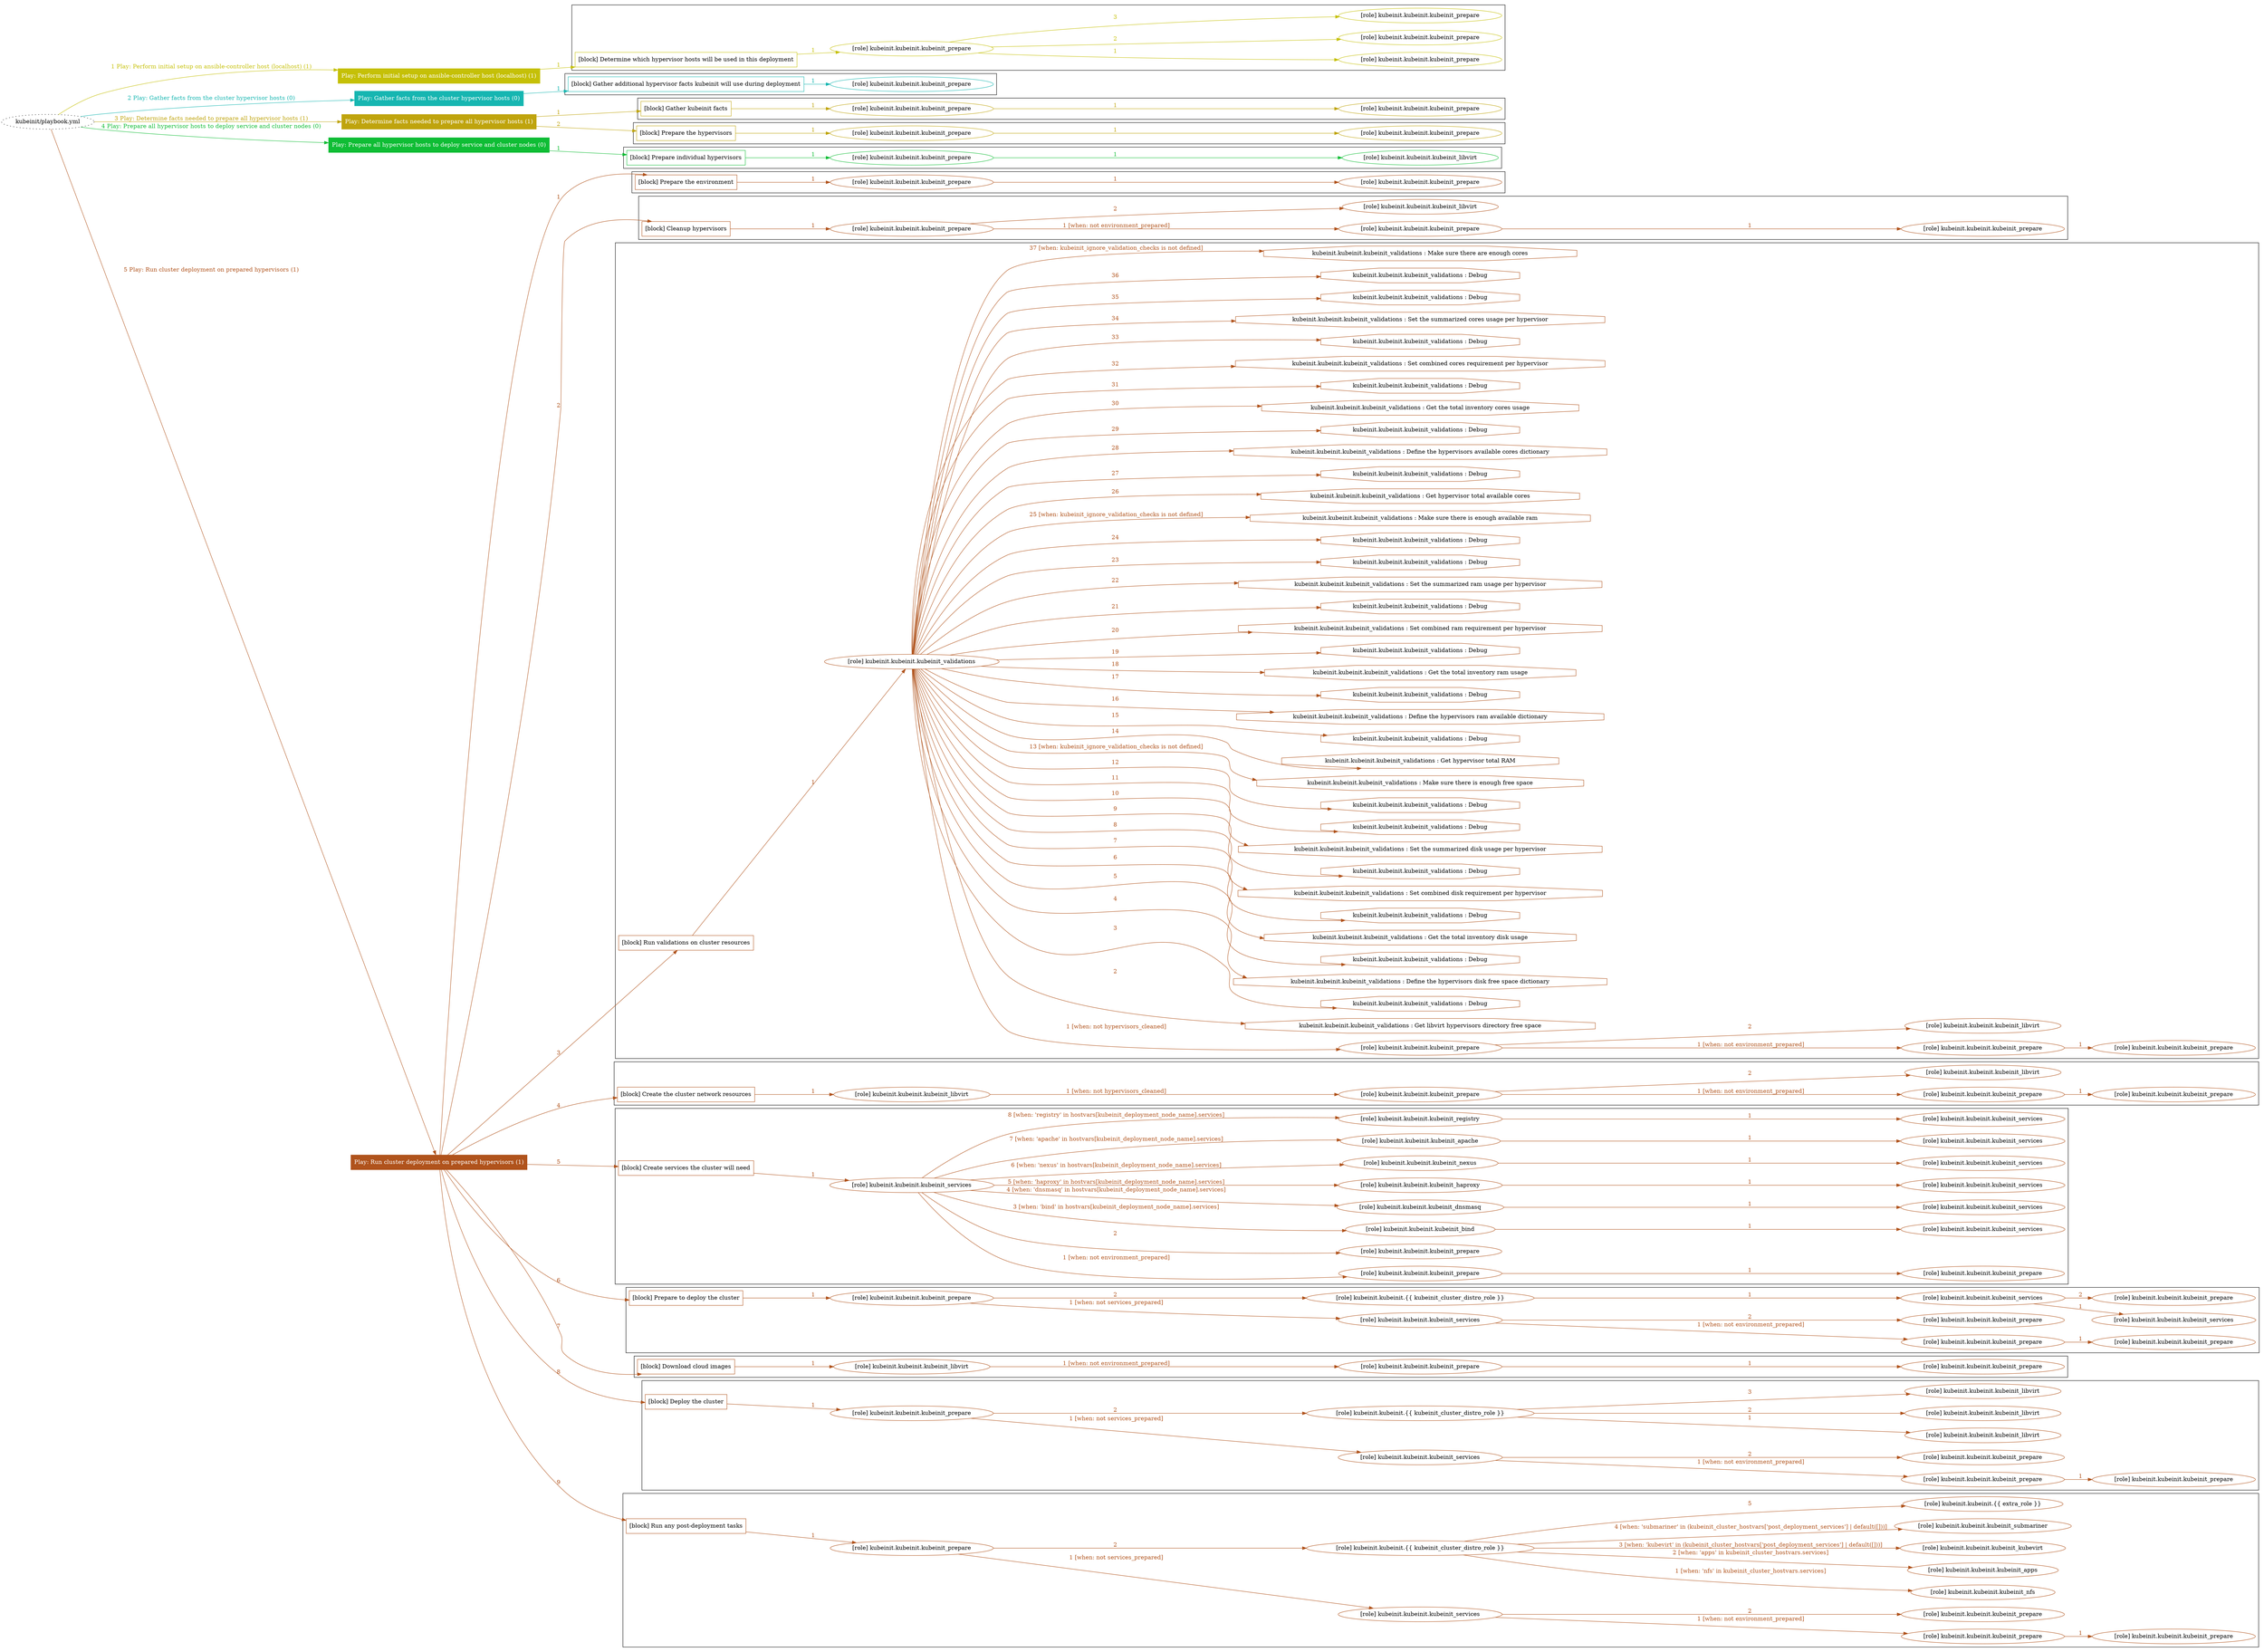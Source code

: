 digraph {
	graph [concentrate=true ordering=in rankdir=LR ratio=fill]
	edge [esep=5 sep=10]
	"kubeinit/playbook.yml" [URL="/home/runner/work/kubeinit/kubeinit/kubeinit/playbook.yml" id=playbook_4edc890c style=dotted]
	"kubeinit/playbook.yml" -> play_e9c40b23 [label="1 Play: Perform initial setup on ansible-controller host (localhost) (1)" color="#c5c007" fontcolor="#c5c007" id=edge_playbook_4edc890c_play_e9c40b23 labeltooltip="1 Play: Perform initial setup on ansible-controller host (localhost) (1)" tooltip="1 Play: Perform initial setup on ansible-controller host (localhost) (1)"]
	subgraph "Play: Perform initial setup on ansible-controller host (localhost) (1)" {
		play_e9c40b23 [label="Play: Perform initial setup on ansible-controller host (localhost) (1)" URL="/home/runner/work/kubeinit/kubeinit/kubeinit/playbook.yml" color="#c5c007" fontcolor="#ffffff" id=play_e9c40b23 shape=box style=filled tooltip=localhost]
		play_e9c40b23 -> block_2a9000e4 [label=1 color="#c5c007" fontcolor="#c5c007" id=edge_1_play_e9c40b23_block_2a9000e4 labeltooltip=1 tooltip=1]
		subgraph cluster_block_2a9000e4 {
			block_2a9000e4 [label="[block] Determine which hypervisor hosts will be used in this deployment" URL="/home/runner/work/kubeinit/kubeinit/kubeinit/playbook.yml" color="#c5c007" id=block_2a9000e4 labeltooltip="Determine which hypervisor hosts will be used in this deployment" shape=box tooltip="Determine which hypervisor hosts will be used in this deployment"]
			block_2a9000e4 -> role_25c2fd50 [label="1 " color="#c5c007" fontcolor="#c5c007" id=edge_1_block_2a9000e4_role_25c2fd50 labeltooltip="1 " tooltip="1 "]
			subgraph "kubeinit.kubeinit.kubeinit_prepare" {
				role_25c2fd50 [label="[role] kubeinit.kubeinit.kubeinit_prepare" URL="/home/runner/work/kubeinit/kubeinit/kubeinit/playbook.yml" color="#c5c007" id=role_25c2fd50 tooltip="kubeinit.kubeinit.kubeinit_prepare"]
				role_25c2fd50 -> role_8109ba90 [label="1 " color="#c5c007" fontcolor="#c5c007" id=edge_1_role_25c2fd50_role_8109ba90 labeltooltip="1 " tooltip="1 "]
				subgraph "kubeinit.kubeinit.kubeinit_prepare" {
					role_8109ba90 [label="[role] kubeinit.kubeinit.kubeinit_prepare" URL="/home/runner/.ansible/collections/ansible_collections/kubeinit/kubeinit/roles/kubeinit_prepare/tasks/build_hypervisors_group.yml" color="#c5c007" id=role_8109ba90 tooltip="kubeinit.kubeinit.kubeinit_prepare"]
				}
				role_25c2fd50 -> role_42f99800 [label="2 " color="#c5c007" fontcolor="#c5c007" id=edge_2_role_25c2fd50_role_42f99800 labeltooltip="2 " tooltip="2 "]
				subgraph "kubeinit.kubeinit.kubeinit_prepare" {
					role_42f99800 [label="[role] kubeinit.kubeinit.kubeinit_prepare" URL="/home/runner/.ansible/collections/ansible_collections/kubeinit/kubeinit/roles/kubeinit_prepare/tasks/build_hypervisors_group.yml" color="#c5c007" id=role_42f99800 tooltip="kubeinit.kubeinit.kubeinit_prepare"]
				}
				role_25c2fd50 -> role_ae5226dd [label="3 " color="#c5c007" fontcolor="#c5c007" id=edge_3_role_25c2fd50_role_ae5226dd labeltooltip="3 " tooltip="3 "]
				subgraph "kubeinit.kubeinit.kubeinit_prepare" {
					role_ae5226dd [label="[role] kubeinit.kubeinit.kubeinit_prepare" URL="/home/runner/.ansible/collections/ansible_collections/kubeinit/kubeinit/roles/kubeinit_prepare/tasks/build_hypervisors_group.yml" color="#c5c007" id=role_ae5226dd tooltip="kubeinit.kubeinit.kubeinit_prepare"]
				}
			}
		}
	}
	"kubeinit/playbook.yml" -> play_3e9db9ae [label="2 Play: Gather facts from the cluster hypervisor hosts (0)" color="#16b6b1" fontcolor="#16b6b1" id=edge_playbook_4edc890c_play_3e9db9ae labeltooltip="2 Play: Gather facts from the cluster hypervisor hosts (0)" tooltip="2 Play: Gather facts from the cluster hypervisor hosts (0)"]
	subgraph "Play: Gather facts from the cluster hypervisor hosts (0)" {
		play_3e9db9ae [label="Play: Gather facts from the cluster hypervisor hosts (0)" URL="/home/runner/work/kubeinit/kubeinit/kubeinit/playbook.yml" color="#16b6b1" fontcolor="#ffffff" id=play_3e9db9ae shape=box style=filled tooltip="Play: Gather facts from the cluster hypervisor hosts (0)"]
		play_3e9db9ae -> block_7ed7fb90 [label=1 color="#16b6b1" fontcolor="#16b6b1" id=edge_1_play_3e9db9ae_block_7ed7fb90 labeltooltip=1 tooltip=1]
		subgraph cluster_block_7ed7fb90 {
			block_7ed7fb90 [label="[block] Gather additional hypervisor facts kubeinit will use during deployment" URL="/home/runner/work/kubeinit/kubeinit/kubeinit/playbook.yml" color="#16b6b1" id=block_7ed7fb90 labeltooltip="Gather additional hypervisor facts kubeinit will use during deployment" shape=box tooltip="Gather additional hypervisor facts kubeinit will use during deployment"]
			block_7ed7fb90 -> role_8e808ac4 [label="1 " color="#16b6b1" fontcolor="#16b6b1" id=edge_1_block_7ed7fb90_role_8e808ac4 labeltooltip="1 " tooltip="1 "]
			subgraph "kubeinit.kubeinit.kubeinit_prepare" {
				role_8e808ac4 [label="[role] kubeinit.kubeinit.kubeinit_prepare" URL="/home/runner/work/kubeinit/kubeinit/kubeinit/playbook.yml" color="#16b6b1" id=role_8e808ac4 tooltip="kubeinit.kubeinit.kubeinit_prepare"]
			}
		}
	}
	"kubeinit/playbook.yml" -> play_2516ae73 [label="3 Play: Determine facts needed to prepare all hypervisor hosts (1)" color="#bfa40d" fontcolor="#bfa40d" id=edge_playbook_4edc890c_play_2516ae73 labeltooltip="3 Play: Determine facts needed to prepare all hypervisor hosts (1)" tooltip="3 Play: Determine facts needed to prepare all hypervisor hosts (1)"]
	subgraph "Play: Determine facts needed to prepare all hypervisor hosts (1)" {
		play_2516ae73 [label="Play: Determine facts needed to prepare all hypervisor hosts (1)" URL="/home/runner/work/kubeinit/kubeinit/kubeinit/playbook.yml" color="#bfa40d" fontcolor="#ffffff" id=play_2516ae73 shape=box style=filled tooltip=localhost]
		play_2516ae73 -> block_0a1657a2 [label=1 color="#bfa40d" fontcolor="#bfa40d" id=edge_1_play_2516ae73_block_0a1657a2 labeltooltip=1 tooltip=1]
		subgraph cluster_block_0a1657a2 {
			block_0a1657a2 [label="[block] Gather kubeinit facts" URL="/home/runner/work/kubeinit/kubeinit/kubeinit/playbook.yml" color="#bfa40d" id=block_0a1657a2 labeltooltip="Gather kubeinit facts" shape=box tooltip="Gather kubeinit facts"]
			block_0a1657a2 -> role_d8313096 [label="1 " color="#bfa40d" fontcolor="#bfa40d" id=edge_1_block_0a1657a2_role_d8313096 labeltooltip="1 " tooltip="1 "]
			subgraph "kubeinit.kubeinit.kubeinit_prepare" {
				role_d8313096 [label="[role] kubeinit.kubeinit.kubeinit_prepare" URL="/home/runner/work/kubeinit/kubeinit/kubeinit/playbook.yml" color="#bfa40d" id=role_d8313096 tooltip="kubeinit.kubeinit.kubeinit_prepare"]
				role_d8313096 -> role_ad3ae732 [label="1 " color="#bfa40d" fontcolor="#bfa40d" id=edge_1_role_d8313096_role_ad3ae732 labeltooltip="1 " tooltip="1 "]
				subgraph "kubeinit.kubeinit.kubeinit_prepare" {
					role_ad3ae732 [label="[role] kubeinit.kubeinit.kubeinit_prepare" URL="/home/runner/.ansible/collections/ansible_collections/kubeinit/kubeinit/roles/kubeinit_prepare/tasks/gather_kubeinit_facts.yml" color="#bfa40d" id=role_ad3ae732 tooltip="kubeinit.kubeinit.kubeinit_prepare"]
				}
			}
		}
		play_2516ae73 -> block_88d094c5 [label=2 color="#bfa40d" fontcolor="#bfa40d" id=edge_2_play_2516ae73_block_88d094c5 labeltooltip=2 tooltip=2]
		subgraph cluster_block_88d094c5 {
			block_88d094c5 [label="[block] Prepare the hypervisors" URL="/home/runner/work/kubeinit/kubeinit/kubeinit/playbook.yml" color="#bfa40d" id=block_88d094c5 labeltooltip="Prepare the hypervisors" shape=box tooltip="Prepare the hypervisors"]
			block_88d094c5 -> role_73b7205d [label="1 " color="#bfa40d" fontcolor="#bfa40d" id=edge_1_block_88d094c5_role_73b7205d labeltooltip="1 " tooltip="1 "]
			subgraph "kubeinit.kubeinit.kubeinit_prepare" {
				role_73b7205d [label="[role] kubeinit.kubeinit.kubeinit_prepare" URL="/home/runner/work/kubeinit/kubeinit/kubeinit/playbook.yml" color="#bfa40d" id=role_73b7205d tooltip="kubeinit.kubeinit.kubeinit_prepare"]
				role_73b7205d -> role_c14705e4 [label="1 " color="#bfa40d" fontcolor="#bfa40d" id=edge_1_role_73b7205d_role_c14705e4 labeltooltip="1 " tooltip="1 "]
				subgraph "kubeinit.kubeinit.kubeinit_prepare" {
					role_c14705e4 [label="[role] kubeinit.kubeinit.kubeinit_prepare" URL="/home/runner/.ansible/collections/ansible_collections/kubeinit/kubeinit/roles/kubeinit_prepare/tasks/gather_kubeinit_facts.yml" color="#bfa40d" id=role_c14705e4 tooltip="kubeinit.kubeinit.kubeinit_prepare"]
				}
			}
		}
	}
	"kubeinit/playbook.yml" -> play_f832f58a [label="4 Play: Prepare all hypervisor hosts to deploy service and cluster nodes (0)" color="#0fbd35" fontcolor="#0fbd35" id=edge_playbook_4edc890c_play_f832f58a labeltooltip="4 Play: Prepare all hypervisor hosts to deploy service and cluster nodes (0)" tooltip="4 Play: Prepare all hypervisor hosts to deploy service and cluster nodes (0)"]
	subgraph "Play: Prepare all hypervisor hosts to deploy service and cluster nodes (0)" {
		play_f832f58a [label="Play: Prepare all hypervisor hosts to deploy service and cluster nodes (0)" URL="/home/runner/work/kubeinit/kubeinit/kubeinit/playbook.yml" color="#0fbd35" fontcolor="#ffffff" id=play_f832f58a shape=box style=filled tooltip="Play: Prepare all hypervisor hosts to deploy service and cluster nodes (0)"]
		play_f832f58a -> block_d623beff [label=1 color="#0fbd35" fontcolor="#0fbd35" id=edge_1_play_f832f58a_block_d623beff labeltooltip=1 tooltip=1]
		subgraph cluster_block_d623beff {
			block_d623beff [label="[block] Prepare individual hypervisors" URL="/home/runner/work/kubeinit/kubeinit/kubeinit/playbook.yml" color="#0fbd35" id=block_d623beff labeltooltip="Prepare individual hypervisors" shape=box tooltip="Prepare individual hypervisors"]
			block_d623beff -> role_b33c48b3 [label="1 " color="#0fbd35" fontcolor="#0fbd35" id=edge_1_block_d623beff_role_b33c48b3 labeltooltip="1 " tooltip="1 "]
			subgraph "kubeinit.kubeinit.kubeinit_prepare" {
				role_b33c48b3 [label="[role] kubeinit.kubeinit.kubeinit_prepare" URL="/home/runner/work/kubeinit/kubeinit/kubeinit/playbook.yml" color="#0fbd35" id=role_b33c48b3 tooltip="kubeinit.kubeinit.kubeinit_prepare"]
				role_b33c48b3 -> role_58b23333 [label="1 " color="#0fbd35" fontcolor="#0fbd35" id=edge_1_role_b33c48b3_role_58b23333 labeltooltip="1 " tooltip="1 "]
				subgraph "kubeinit.kubeinit.kubeinit_libvirt" {
					role_58b23333 [label="[role] kubeinit.kubeinit.kubeinit_libvirt" URL="/home/runner/.ansible/collections/ansible_collections/kubeinit/kubeinit/roles/kubeinit_prepare/tasks/prepare_hypervisor.yml" color="#0fbd35" id=role_58b23333 tooltip="kubeinit.kubeinit.kubeinit_libvirt"]
				}
			}
		}
	}
	"kubeinit/playbook.yml" -> play_ed224c4f [label="5 Play: Run cluster deployment on prepared hypervisors (1)" color="#b0531c" fontcolor="#b0531c" id=edge_playbook_4edc890c_play_ed224c4f labeltooltip="5 Play: Run cluster deployment on prepared hypervisors (1)" tooltip="5 Play: Run cluster deployment on prepared hypervisors (1)"]
	subgraph "Play: Run cluster deployment on prepared hypervisors (1)" {
		play_ed224c4f [label="Play: Run cluster deployment on prepared hypervisors (1)" URL="/home/runner/work/kubeinit/kubeinit/kubeinit/playbook.yml" color="#b0531c" fontcolor="#ffffff" id=play_ed224c4f shape=box style=filled tooltip=localhost]
		play_ed224c4f -> block_9ca4036d [label=1 color="#b0531c" fontcolor="#b0531c" id=edge_1_play_ed224c4f_block_9ca4036d labeltooltip=1 tooltip=1]
		subgraph cluster_block_9ca4036d {
			block_9ca4036d [label="[block] Prepare the environment" URL="/home/runner/work/kubeinit/kubeinit/kubeinit/playbook.yml" color="#b0531c" id=block_9ca4036d labeltooltip="Prepare the environment" shape=box tooltip="Prepare the environment"]
			block_9ca4036d -> role_dfd33830 [label="1 " color="#b0531c" fontcolor="#b0531c" id=edge_1_block_9ca4036d_role_dfd33830 labeltooltip="1 " tooltip="1 "]
			subgraph "kubeinit.kubeinit.kubeinit_prepare" {
				role_dfd33830 [label="[role] kubeinit.kubeinit.kubeinit_prepare" URL="/home/runner/work/kubeinit/kubeinit/kubeinit/playbook.yml" color="#b0531c" id=role_dfd33830 tooltip="kubeinit.kubeinit.kubeinit_prepare"]
				role_dfd33830 -> role_b5887941 [label="1 " color="#b0531c" fontcolor="#b0531c" id=edge_1_role_dfd33830_role_b5887941 labeltooltip="1 " tooltip="1 "]
				subgraph "kubeinit.kubeinit.kubeinit_prepare" {
					role_b5887941 [label="[role] kubeinit.kubeinit.kubeinit_prepare" URL="/home/runner/.ansible/collections/ansible_collections/kubeinit/kubeinit/roles/kubeinit_prepare/tasks/gather_kubeinit_facts.yml" color="#b0531c" id=role_b5887941 tooltip="kubeinit.kubeinit.kubeinit_prepare"]
				}
			}
		}
		play_ed224c4f -> block_24ca4e37 [label=2 color="#b0531c" fontcolor="#b0531c" id=edge_2_play_ed224c4f_block_24ca4e37 labeltooltip=2 tooltip=2]
		subgraph cluster_block_24ca4e37 {
			block_24ca4e37 [label="[block] Cleanup hypervisors" URL="/home/runner/work/kubeinit/kubeinit/kubeinit/playbook.yml" color="#b0531c" id=block_24ca4e37 labeltooltip="Cleanup hypervisors" shape=box tooltip="Cleanup hypervisors"]
			block_24ca4e37 -> role_7d685e73 [label="1 " color="#b0531c" fontcolor="#b0531c" id=edge_1_block_24ca4e37_role_7d685e73 labeltooltip="1 " tooltip="1 "]
			subgraph "kubeinit.kubeinit.kubeinit_prepare" {
				role_7d685e73 [label="[role] kubeinit.kubeinit.kubeinit_prepare" URL="/home/runner/work/kubeinit/kubeinit/kubeinit/playbook.yml" color="#b0531c" id=role_7d685e73 tooltip="kubeinit.kubeinit.kubeinit_prepare"]
				role_7d685e73 -> role_d635dd64 [label="1 [when: not environment_prepared]" color="#b0531c" fontcolor="#b0531c" id=edge_1_role_7d685e73_role_d635dd64 labeltooltip="1 [when: not environment_prepared]" tooltip="1 [when: not environment_prepared]"]
				subgraph "kubeinit.kubeinit.kubeinit_prepare" {
					role_d635dd64 [label="[role] kubeinit.kubeinit.kubeinit_prepare" URL="/home/runner/.ansible/collections/ansible_collections/kubeinit/kubeinit/roles/kubeinit_prepare/tasks/cleanup_hypervisors.yml" color="#b0531c" id=role_d635dd64 tooltip="kubeinit.kubeinit.kubeinit_prepare"]
					role_d635dd64 -> role_1a8fb5c7 [label="1 " color="#b0531c" fontcolor="#b0531c" id=edge_1_role_d635dd64_role_1a8fb5c7 labeltooltip="1 " tooltip="1 "]
					subgraph "kubeinit.kubeinit.kubeinit_prepare" {
						role_1a8fb5c7 [label="[role] kubeinit.kubeinit.kubeinit_prepare" URL="/home/runner/.ansible/collections/ansible_collections/kubeinit/kubeinit/roles/kubeinit_prepare/tasks/gather_kubeinit_facts.yml" color="#b0531c" id=role_1a8fb5c7 tooltip="kubeinit.kubeinit.kubeinit_prepare"]
					}
				}
				role_7d685e73 -> role_57baa4cc [label="2 " color="#b0531c" fontcolor="#b0531c" id=edge_2_role_7d685e73_role_57baa4cc labeltooltip="2 " tooltip="2 "]
				subgraph "kubeinit.kubeinit.kubeinit_libvirt" {
					role_57baa4cc [label="[role] kubeinit.kubeinit.kubeinit_libvirt" URL="/home/runner/.ansible/collections/ansible_collections/kubeinit/kubeinit/roles/kubeinit_prepare/tasks/cleanup_hypervisors.yml" color="#b0531c" id=role_57baa4cc tooltip="kubeinit.kubeinit.kubeinit_libvirt"]
				}
			}
		}
		play_ed224c4f -> block_d6f1fdfa [label=3 color="#b0531c" fontcolor="#b0531c" id=edge_3_play_ed224c4f_block_d6f1fdfa labeltooltip=3 tooltip=3]
		subgraph cluster_block_d6f1fdfa {
			block_d6f1fdfa [label="[block] Run validations on cluster resources" URL="/home/runner/work/kubeinit/kubeinit/kubeinit/playbook.yml" color="#b0531c" id=block_d6f1fdfa labeltooltip="Run validations on cluster resources" shape=box tooltip="Run validations on cluster resources"]
			block_d6f1fdfa -> role_a120a439 [label="1 " color="#b0531c" fontcolor="#b0531c" id=edge_1_block_d6f1fdfa_role_a120a439 labeltooltip="1 " tooltip="1 "]
			subgraph "kubeinit.kubeinit.kubeinit_validations" {
				role_a120a439 [label="[role] kubeinit.kubeinit.kubeinit_validations" URL="/home/runner/work/kubeinit/kubeinit/kubeinit/playbook.yml" color="#b0531c" id=role_a120a439 tooltip="kubeinit.kubeinit.kubeinit_validations"]
				role_a120a439 -> role_02aa636f [label="1 [when: not hypervisors_cleaned]" color="#b0531c" fontcolor="#b0531c" id=edge_1_role_a120a439_role_02aa636f labeltooltip="1 [when: not hypervisors_cleaned]" tooltip="1 [when: not hypervisors_cleaned]"]
				subgraph "kubeinit.kubeinit.kubeinit_prepare" {
					role_02aa636f [label="[role] kubeinit.kubeinit.kubeinit_prepare" URL="/home/runner/.ansible/collections/ansible_collections/kubeinit/kubeinit/roles/kubeinit_validations/tasks/main.yml" color="#b0531c" id=role_02aa636f tooltip="kubeinit.kubeinit.kubeinit_prepare"]
					role_02aa636f -> role_50dc6fa6 [label="1 [when: not environment_prepared]" color="#b0531c" fontcolor="#b0531c" id=edge_1_role_02aa636f_role_50dc6fa6 labeltooltip="1 [when: not environment_prepared]" tooltip="1 [when: not environment_prepared]"]
					subgraph "kubeinit.kubeinit.kubeinit_prepare" {
						role_50dc6fa6 [label="[role] kubeinit.kubeinit.kubeinit_prepare" URL="/home/runner/.ansible/collections/ansible_collections/kubeinit/kubeinit/roles/kubeinit_prepare/tasks/cleanup_hypervisors.yml" color="#b0531c" id=role_50dc6fa6 tooltip="kubeinit.kubeinit.kubeinit_prepare"]
						role_50dc6fa6 -> role_f72bc612 [label="1 " color="#b0531c" fontcolor="#b0531c" id=edge_1_role_50dc6fa6_role_f72bc612 labeltooltip="1 " tooltip="1 "]
						subgraph "kubeinit.kubeinit.kubeinit_prepare" {
							role_f72bc612 [label="[role] kubeinit.kubeinit.kubeinit_prepare" URL="/home/runner/.ansible/collections/ansible_collections/kubeinit/kubeinit/roles/kubeinit_prepare/tasks/gather_kubeinit_facts.yml" color="#b0531c" id=role_f72bc612 tooltip="kubeinit.kubeinit.kubeinit_prepare"]
						}
					}
					role_02aa636f -> role_3f34d195 [label="2 " color="#b0531c" fontcolor="#b0531c" id=edge_2_role_02aa636f_role_3f34d195 labeltooltip="2 " tooltip="2 "]
					subgraph "kubeinit.kubeinit.kubeinit_libvirt" {
						role_3f34d195 [label="[role] kubeinit.kubeinit.kubeinit_libvirt" URL="/home/runner/.ansible/collections/ansible_collections/kubeinit/kubeinit/roles/kubeinit_prepare/tasks/cleanup_hypervisors.yml" color="#b0531c" id=role_3f34d195 tooltip="kubeinit.kubeinit.kubeinit_libvirt"]
					}
				}
				task_04b2d44f [label="kubeinit.kubeinit.kubeinit_validations : Get libvirt hypervisors directory free space" URL="/home/runner/.ansible/collections/ansible_collections/kubeinit/kubeinit/roles/kubeinit_validations/tasks/10_libvirt_free_space.yml" color="#b0531c" id=task_04b2d44f shape=octagon tooltip="kubeinit.kubeinit.kubeinit_validations : Get libvirt hypervisors directory free space"]
				role_a120a439 -> task_04b2d44f [label="2 " color="#b0531c" fontcolor="#b0531c" id=edge_2_role_a120a439_task_04b2d44f labeltooltip="2 " tooltip="2 "]
				task_c4c8d05b [label="kubeinit.kubeinit.kubeinit_validations : Debug" URL="/home/runner/.ansible/collections/ansible_collections/kubeinit/kubeinit/roles/kubeinit_validations/tasks/10_libvirt_free_space.yml" color="#b0531c" id=task_c4c8d05b shape=octagon tooltip="kubeinit.kubeinit.kubeinit_validations : Debug"]
				role_a120a439 -> task_c4c8d05b [label="3 " color="#b0531c" fontcolor="#b0531c" id=edge_3_role_a120a439_task_c4c8d05b labeltooltip="3 " tooltip="3 "]
				task_aa2700cc [label="kubeinit.kubeinit.kubeinit_validations : Define the hypervisors disk free space dictionary" URL="/home/runner/.ansible/collections/ansible_collections/kubeinit/kubeinit/roles/kubeinit_validations/tasks/10_libvirt_free_space.yml" color="#b0531c" id=task_aa2700cc shape=octagon tooltip="kubeinit.kubeinit.kubeinit_validations : Define the hypervisors disk free space dictionary"]
				role_a120a439 -> task_aa2700cc [label="4 " color="#b0531c" fontcolor="#b0531c" id=edge_4_role_a120a439_task_aa2700cc labeltooltip="4 " tooltip="4 "]
				task_9920dbac [label="kubeinit.kubeinit.kubeinit_validations : Debug" URL="/home/runner/.ansible/collections/ansible_collections/kubeinit/kubeinit/roles/kubeinit_validations/tasks/10_libvirt_free_space.yml" color="#b0531c" id=task_9920dbac shape=octagon tooltip="kubeinit.kubeinit.kubeinit_validations : Debug"]
				role_a120a439 -> task_9920dbac [label="5 " color="#b0531c" fontcolor="#b0531c" id=edge_5_role_a120a439_task_9920dbac labeltooltip="5 " tooltip="5 "]
				task_e25235ab [label="kubeinit.kubeinit.kubeinit_validations : Get the total inventory disk usage" URL="/home/runner/.ansible/collections/ansible_collections/kubeinit/kubeinit/roles/kubeinit_validations/tasks/10_libvirt_free_space.yml" color="#b0531c" id=task_e25235ab shape=octagon tooltip="kubeinit.kubeinit.kubeinit_validations : Get the total inventory disk usage"]
				role_a120a439 -> task_e25235ab [label="6 " color="#b0531c" fontcolor="#b0531c" id=edge_6_role_a120a439_task_e25235ab labeltooltip="6 " tooltip="6 "]
				task_6a1ed25f [label="kubeinit.kubeinit.kubeinit_validations : Debug" URL="/home/runner/.ansible/collections/ansible_collections/kubeinit/kubeinit/roles/kubeinit_validations/tasks/10_libvirt_free_space.yml" color="#b0531c" id=task_6a1ed25f shape=octagon tooltip="kubeinit.kubeinit.kubeinit_validations : Debug"]
				role_a120a439 -> task_6a1ed25f [label="7 " color="#b0531c" fontcolor="#b0531c" id=edge_7_role_a120a439_task_6a1ed25f labeltooltip="7 " tooltip="7 "]
				task_f01d9255 [label="kubeinit.kubeinit.kubeinit_validations : Set combined disk requirement per hypervisor" URL="/home/runner/.ansible/collections/ansible_collections/kubeinit/kubeinit/roles/kubeinit_validations/tasks/10_libvirt_free_space.yml" color="#b0531c" id=task_f01d9255 shape=octagon tooltip="kubeinit.kubeinit.kubeinit_validations : Set combined disk requirement per hypervisor"]
				role_a120a439 -> task_f01d9255 [label="8 " color="#b0531c" fontcolor="#b0531c" id=edge_8_role_a120a439_task_f01d9255 labeltooltip="8 " tooltip="8 "]
				task_2db8853f [label="kubeinit.kubeinit.kubeinit_validations : Debug" URL="/home/runner/.ansible/collections/ansible_collections/kubeinit/kubeinit/roles/kubeinit_validations/tasks/10_libvirt_free_space.yml" color="#b0531c" id=task_2db8853f shape=octagon tooltip="kubeinit.kubeinit.kubeinit_validations : Debug"]
				role_a120a439 -> task_2db8853f [label="9 " color="#b0531c" fontcolor="#b0531c" id=edge_9_role_a120a439_task_2db8853f labeltooltip="9 " tooltip="9 "]
				task_0d65aa90 [label="kubeinit.kubeinit.kubeinit_validations : Set the summarized disk usage per hypervisor" URL="/home/runner/.ansible/collections/ansible_collections/kubeinit/kubeinit/roles/kubeinit_validations/tasks/10_libvirt_free_space.yml" color="#b0531c" id=task_0d65aa90 shape=octagon tooltip="kubeinit.kubeinit.kubeinit_validations : Set the summarized disk usage per hypervisor"]
				role_a120a439 -> task_0d65aa90 [label="10 " color="#b0531c" fontcolor="#b0531c" id=edge_10_role_a120a439_task_0d65aa90 labeltooltip="10 " tooltip="10 "]
				task_4767591f [label="kubeinit.kubeinit.kubeinit_validations : Debug" URL="/home/runner/.ansible/collections/ansible_collections/kubeinit/kubeinit/roles/kubeinit_validations/tasks/10_libvirt_free_space.yml" color="#b0531c" id=task_4767591f shape=octagon tooltip="kubeinit.kubeinit.kubeinit_validations : Debug"]
				role_a120a439 -> task_4767591f [label="11 " color="#b0531c" fontcolor="#b0531c" id=edge_11_role_a120a439_task_4767591f labeltooltip="11 " tooltip="11 "]
				task_a1992a84 [label="kubeinit.kubeinit.kubeinit_validations : Debug" URL="/home/runner/.ansible/collections/ansible_collections/kubeinit/kubeinit/roles/kubeinit_validations/tasks/10_libvirt_free_space.yml" color="#b0531c" id=task_a1992a84 shape=octagon tooltip="kubeinit.kubeinit.kubeinit_validations : Debug"]
				role_a120a439 -> task_a1992a84 [label="12 " color="#b0531c" fontcolor="#b0531c" id=edge_12_role_a120a439_task_a1992a84 labeltooltip="12 " tooltip="12 "]
				task_5459d017 [label="kubeinit.kubeinit.kubeinit_validations : Make sure there is enough free space" URL="/home/runner/.ansible/collections/ansible_collections/kubeinit/kubeinit/roles/kubeinit_validations/tasks/10_libvirt_free_space.yml" color="#b0531c" id=task_5459d017 shape=octagon tooltip="kubeinit.kubeinit.kubeinit_validations : Make sure there is enough free space"]
				role_a120a439 -> task_5459d017 [label="13 [when: kubeinit_ignore_validation_checks is not defined]" color="#b0531c" fontcolor="#b0531c" id=edge_13_role_a120a439_task_5459d017 labeltooltip="13 [when: kubeinit_ignore_validation_checks is not defined]" tooltip="13 [when: kubeinit_ignore_validation_checks is not defined]"]
				task_e63345c1 [label="kubeinit.kubeinit.kubeinit_validations : Get hypervisor total RAM" URL="/home/runner/.ansible/collections/ansible_collections/kubeinit/kubeinit/roles/kubeinit_validations/tasks/20_libvirt_available_ram.yml" color="#b0531c" id=task_e63345c1 shape=octagon tooltip="kubeinit.kubeinit.kubeinit_validations : Get hypervisor total RAM"]
				role_a120a439 -> task_e63345c1 [label="14 " color="#b0531c" fontcolor="#b0531c" id=edge_14_role_a120a439_task_e63345c1 labeltooltip="14 " tooltip="14 "]
				task_4e31f054 [label="kubeinit.kubeinit.kubeinit_validations : Debug" URL="/home/runner/.ansible/collections/ansible_collections/kubeinit/kubeinit/roles/kubeinit_validations/tasks/20_libvirt_available_ram.yml" color="#b0531c" id=task_4e31f054 shape=octagon tooltip="kubeinit.kubeinit.kubeinit_validations : Debug"]
				role_a120a439 -> task_4e31f054 [label="15 " color="#b0531c" fontcolor="#b0531c" id=edge_15_role_a120a439_task_4e31f054 labeltooltip="15 " tooltip="15 "]
				task_7df2f92b [label="kubeinit.kubeinit.kubeinit_validations : Define the hypervisors ram available dictionary" URL="/home/runner/.ansible/collections/ansible_collections/kubeinit/kubeinit/roles/kubeinit_validations/tasks/20_libvirt_available_ram.yml" color="#b0531c" id=task_7df2f92b shape=octagon tooltip="kubeinit.kubeinit.kubeinit_validations : Define the hypervisors ram available dictionary"]
				role_a120a439 -> task_7df2f92b [label="16 " color="#b0531c" fontcolor="#b0531c" id=edge_16_role_a120a439_task_7df2f92b labeltooltip="16 " tooltip="16 "]
				task_a2844fdc [label="kubeinit.kubeinit.kubeinit_validations : Debug" URL="/home/runner/.ansible/collections/ansible_collections/kubeinit/kubeinit/roles/kubeinit_validations/tasks/20_libvirt_available_ram.yml" color="#b0531c" id=task_a2844fdc shape=octagon tooltip="kubeinit.kubeinit.kubeinit_validations : Debug"]
				role_a120a439 -> task_a2844fdc [label="17 " color="#b0531c" fontcolor="#b0531c" id=edge_17_role_a120a439_task_a2844fdc labeltooltip="17 " tooltip="17 "]
				task_4bcfc188 [label="kubeinit.kubeinit.kubeinit_validations : Get the total inventory ram usage" URL="/home/runner/.ansible/collections/ansible_collections/kubeinit/kubeinit/roles/kubeinit_validations/tasks/20_libvirt_available_ram.yml" color="#b0531c" id=task_4bcfc188 shape=octagon tooltip="kubeinit.kubeinit.kubeinit_validations : Get the total inventory ram usage"]
				role_a120a439 -> task_4bcfc188 [label="18 " color="#b0531c" fontcolor="#b0531c" id=edge_18_role_a120a439_task_4bcfc188 labeltooltip="18 " tooltip="18 "]
				task_93434335 [label="kubeinit.kubeinit.kubeinit_validations : Debug" URL="/home/runner/.ansible/collections/ansible_collections/kubeinit/kubeinit/roles/kubeinit_validations/tasks/20_libvirt_available_ram.yml" color="#b0531c" id=task_93434335 shape=octagon tooltip="kubeinit.kubeinit.kubeinit_validations : Debug"]
				role_a120a439 -> task_93434335 [label="19 " color="#b0531c" fontcolor="#b0531c" id=edge_19_role_a120a439_task_93434335 labeltooltip="19 " tooltip="19 "]
				task_b99a17a9 [label="kubeinit.kubeinit.kubeinit_validations : Set combined ram requirement per hypervisor" URL="/home/runner/.ansible/collections/ansible_collections/kubeinit/kubeinit/roles/kubeinit_validations/tasks/20_libvirt_available_ram.yml" color="#b0531c" id=task_b99a17a9 shape=octagon tooltip="kubeinit.kubeinit.kubeinit_validations : Set combined ram requirement per hypervisor"]
				role_a120a439 -> task_b99a17a9 [label="20 " color="#b0531c" fontcolor="#b0531c" id=edge_20_role_a120a439_task_b99a17a9 labeltooltip="20 " tooltip="20 "]
				task_2dab58e4 [label="kubeinit.kubeinit.kubeinit_validations : Debug" URL="/home/runner/.ansible/collections/ansible_collections/kubeinit/kubeinit/roles/kubeinit_validations/tasks/20_libvirt_available_ram.yml" color="#b0531c" id=task_2dab58e4 shape=octagon tooltip="kubeinit.kubeinit.kubeinit_validations : Debug"]
				role_a120a439 -> task_2dab58e4 [label="21 " color="#b0531c" fontcolor="#b0531c" id=edge_21_role_a120a439_task_2dab58e4 labeltooltip="21 " tooltip="21 "]
				task_82523245 [label="kubeinit.kubeinit.kubeinit_validations : Set the summarized ram usage per hypervisor" URL="/home/runner/.ansible/collections/ansible_collections/kubeinit/kubeinit/roles/kubeinit_validations/tasks/20_libvirt_available_ram.yml" color="#b0531c" id=task_82523245 shape=octagon tooltip="kubeinit.kubeinit.kubeinit_validations : Set the summarized ram usage per hypervisor"]
				role_a120a439 -> task_82523245 [label="22 " color="#b0531c" fontcolor="#b0531c" id=edge_22_role_a120a439_task_82523245 labeltooltip="22 " tooltip="22 "]
				task_a0130ff8 [label="kubeinit.kubeinit.kubeinit_validations : Debug" URL="/home/runner/.ansible/collections/ansible_collections/kubeinit/kubeinit/roles/kubeinit_validations/tasks/20_libvirt_available_ram.yml" color="#b0531c" id=task_a0130ff8 shape=octagon tooltip="kubeinit.kubeinit.kubeinit_validations : Debug"]
				role_a120a439 -> task_a0130ff8 [label="23 " color="#b0531c" fontcolor="#b0531c" id=edge_23_role_a120a439_task_a0130ff8 labeltooltip="23 " tooltip="23 "]
				task_936177c6 [label="kubeinit.kubeinit.kubeinit_validations : Debug" URL="/home/runner/.ansible/collections/ansible_collections/kubeinit/kubeinit/roles/kubeinit_validations/tasks/20_libvirt_available_ram.yml" color="#b0531c" id=task_936177c6 shape=octagon tooltip="kubeinit.kubeinit.kubeinit_validations : Debug"]
				role_a120a439 -> task_936177c6 [label="24 " color="#b0531c" fontcolor="#b0531c" id=edge_24_role_a120a439_task_936177c6 labeltooltip="24 " tooltip="24 "]
				task_25e18412 [label="kubeinit.kubeinit.kubeinit_validations : Make sure there is enough available ram" URL="/home/runner/.ansible/collections/ansible_collections/kubeinit/kubeinit/roles/kubeinit_validations/tasks/20_libvirt_available_ram.yml" color="#b0531c" id=task_25e18412 shape=octagon tooltip="kubeinit.kubeinit.kubeinit_validations : Make sure there is enough available ram"]
				role_a120a439 -> task_25e18412 [label="25 [when: kubeinit_ignore_validation_checks is not defined]" color="#b0531c" fontcolor="#b0531c" id=edge_25_role_a120a439_task_25e18412 labeltooltip="25 [when: kubeinit_ignore_validation_checks is not defined]" tooltip="25 [when: kubeinit_ignore_validation_checks is not defined]"]
				task_0bec3ecb [label="kubeinit.kubeinit.kubeinit_validations : Get hypervisor total available cores" URL="/home/runner/.ansible/collections/ansible_collections/kubeinit/kubeinit/roles/kubeinit_validations/tasks/30_libvirt_check_cpu_cores.yml" color="#b0531c" id=task_0bec3ecb shape=octagon tooltip="kubeinit.kubeinit.kubeinit_validations : Get hypervisor total available cores"]
				role_a120a439 -> task_0bec3ecb [label="26 " color="#b0531c" fontcolor="#b0531c" id=edge_26_role_a120a439_task_0bec3ecb labeltooltip="26 " tooltip="26 "]
				task_2ef01c13 [label="kubeinit.kubeinit.kubeinit_validations : Debug" URL="/home/runner/.ansible/collections/ansible_collections/kubeinit/kubeinit/roles/kubeinit_validations/tasks/30_libvirt_check_cpu_cores.yml" color="#b0531c" id=task_2ef01c13 shape=octagon tooltip="kubeinit.kubeinit.kubeinit_validations : Debug"]
				role_a120a439 -> task_2ef01c13 [label="27 " color="#b0531c" fontcolor="#b0531c" id=edge_27_role_a120a439_task_2ef01c13 labeltooltip="27 " tooltip="27 "]
				task_f9e28888 [label="kubeinit.kubeinit.kubeinit_validations : Define the hypervisors available cores dictionary" URL="/home/runner/.ansible/collections/ansible_collections/kubeinit/kubeinit/roles/kubeinit_validations/tasks/30_libvirt_check_cpu_cores.yml" color="#b0531c" id=task_f9e28888 shape=octagon tooltip="kubeinit.kubeinit.kubeinit_validations : Define the hypervisors available cores dictionary"]
				role_a120a439 -> task_f9e28888 [label="28 " color="#b0531c" fontcolor="#b0531c" id=edge_28_role_a120a439_task_f9e28888 labeltooltip="28 " tooltip="28 "]
				task_b8fe72c5 [label="kubeinit.kubeinit.kubeinit_validations : Debug" URL="/home/runner/.ansible/collections/ansible_collections/kubeinit/kubeinit/roles/kubeinit_validations/tasks/30_libvirt_check_cpu_cores.yml" color="#b0531c" id=task_b8fe72c5 shape=octagon tooltip="kubeinit.kubeinit.kubeinit_validations : Debug"]
				role_a120a439 -> task_b8fe72c5 [label="29 " color="#b0531c" fontcolor="#b0531c" id=edge_29_role_a120a439_task_b8fe72c5 labeltooltip="29 " tooltip="29 "]
				task_7c076e53 [label="kubeinit.kubeinit.kubeinit_validations : Get the total inventory cores usage" URL="/home/runner/.ansible/collections/ansible_collections/kubeinit/kubeinit/roles/kubeinit_validations/tasks/30_libvirt_check_cpu_cores.yml" color="#b0531c" id=task_7c076e53 shape=octagon tooltip="kubeinit.kubeinit.kubeinit_validations : Get the total inventory cores usage"]
				role_a120a439 -> task_7c076e53 [label="30 " color="#b0531c" fontcolor="#b0531c" id=edge_30_role_a120a439_task_7c076e53 labeltooltip="30 " tooltip="30 "]
				task_57e1755d [label="kubeinit.kubeinit.kubeinit_validations : Debug" URL="/home/runner/.ansible/collections/ansible_collections/kubeinit/kubeinit/roles/kubeinit_validations/tasks/30_libvirt_check_cpu_cores.yml" color="#b0531c" id=task_57e1755d shape=octagon tooltip="kubeinit.kubeinit.kubeinit_validations : Debug"]
				role_a120a439 -> task_57e1755d [label="31 " color="#b0531c" fontcolor="#b0531c" id=edge_31_role_a120a439_task_57e1755d labeltooltip="31 " tooltip="31 "]
				task_0093068a [label="kubeinit.kubeinit.kubeinit_validations : Set combined cores requirement per hypervisor" URL="/home/runner/.ansible/collections/ansible_collections/kubeinit/kubeinit/roles/kubeinit_validations/tasks/30_libvirt_check_cpu_cores.yml" color="#b0531c" id=task_0093068a shape=octagon tooltip="kubeinit.kubeinit.kubeinit_validations : Set combined cores requirement per hypervisor"]
				role_a120a439 -> task_0093068a [label="32 " color="#b0531c" fontcolor="#b0531c" id=edge_32_role_a120a439_task_0093068a labeltooltip="32 " tooltip="32 "]
				task_1c2e980f [label="kubeinit.kubeinit.kubeinit_validations : Debug" URL="/home/runner/.ansible/collections/ansible_collections/kubeinit/kubeinit/roles/kubeinit_validations/tasks/30_libvirt_check_cpu_cores.yml" color="#b0531c" id=task_1c2e980f shape=octagon tooltip="kubeinit.kubeinit.kubeinit_validations : Debug"]
				role_a120a439 -> task_1c2e980f [label="33 " color="#b0531c" fontcolor="#b0531c" id=edge_33_role_a120a439_task_1c2e980f labeltooltip="33 " tooltip="33 "]
				task_c39f8988 [label="kubeinit.kubeinit.kubeinit_validations : Set the summarized cores usage per hypervisor" URL="/home/runner/.ansible/collections/ansible_collections/kubeinit/kubeinit/roles/kubeinit_validations/tasks/30_libvirt_check_cpu_cores.yml" color="#b0531c" id=task_c39f8988 shape=octagon tooltip="kubeinit.kubeinit.kubeinit_validations : Set the summarized cores usage per hypervisor"]
				role_a120a439 -> task_c39f8988 [label="34 " color="#b0531c" fontcolor="#b0531c" id=edge_34_role_a120a439_task_c39f8988 labeltooltip="34 " tooltip="34 "]
				task_445a3a68 [label="kubeinit.kubeinit.kubeinit_validations : Debug" URL="/home/runner/.ansible/collections/ansible_collections/kubeinit/kubeinit/roles/kubeinit_validations/tasks/30_libvirt_check_cpu_cores.yml" color="#b0531c" id=task_445a3a68 shape=octagon tooltip="kubeinit.kubeinit.kubeinit_validations : Debug"]
				role_a120a439 -> task_445a3a68 [label="35 " color="#b0531c" fontcolor="#b0531c" id=edge_35_role_a120a439_task_445a3a68 labeltooltip="35 " tooltip="35 "]
				task_bfc7028e [label="kubeinit.kubeinit.kubeinit_validations : Debug" URL="/home/runner/.ansible/collections/ansible_collections/kubeinit/kubeinit/roles/kubeinit_validations/tasks/30_libvirt_check_cpu_cores.yml" color="#b0531c" id=task_bfc7028e shape=octagon tooltip="kubeinit.kubeinit.kubeinit_validations : Debug"]
				role_a120a439 -> task_bfc7028e [label="36 " color="#b0531c" fontcolor="#b0531c" id=edge_36_role_a120a439_task_bfc7028e labeltooltip="36 " tooltip="36 "]
				task_1bb4893f [label="kubeinit.kubeinit.kubeinit_validations : Make sure there are enough cores" URL="/home/runner/.ansible/collections/ansible_collections/kubeinit/kubeinit/roles/kubeinit_validations/tasks/30_libvirt_check_cpu_cores.yml" color="#b0531c" id=task_1bb4893f shape=octagon tooltip="kubeinit.kubeinit.kubeinit_validations : Make sure there are enough cores"]
				role_a120a439 -> task_1bb4893f [label="37 [when: kubeinit_ignore_validation_checks is not defined]" color="#b0531c" fontcolor="#b0531c" id=edge_37_role_a120a439_task_1bb4893f labeltooltip="37 [when: kubeinit_ignore_validation_checks is not defined]" tooltip="37 [when: kubeinit_ignore_validation_checks is not defined]"]
			}
		}
		play_ed224c4f -> block_0ddd01e3 [label=4 color="#b0531c" fontcolor="#b0531c" id=edge_4_play_ed224c4f_block_0ddd01e3 labeltooltip=4 tooltip=4]
		subgraph cluster_block_0ddd01e3 {
			block_0ddd01e3 [label="[block] Create the cluster network resources" URL="/home/runner/work/kubeinit/kubeinit/kubeinit/playbook.yml" color="#b0531c" id=block_0ddd01e3 labeltooltip="Create the cluster network resources" shape=box tooltip="Create the cluster network resources"]
			block_0ddd01e3 -> role_52471616 [label="1 " color="#b0531c" fontcolor="#b0531c" id=edge_1_block_0ddd01e3_role_52471616 labeltooltip="1 " tooltip="1 "]
			subgraph "kubeinit.kubeinit.kubeinit_libvirt" {
				role_52471616 [label="[role] kubeinit.kubeinit.kubeinit_libvirt" URL="/home/runner/work/kubeinit/kubeinit/kubeinit/playbook.yml" color="#b0531c" id=role_52471616 tooltip="kubeinit.kubeinit.kubeinit_libvirt"]
				role_52471616 -> role_db6e82fb [label="1 [when: not hypervisors_cleaned]" color="#b0531c" fontcolor="#b0531c" id=edge_1_role_52471616_role_db6e82fb labeltooltip="1 [when: not hypervisors_cleaned]" tooltip="1 [when: not hypervisors_cleaned]"]
				subgraph "kubeinit.kubeinit.kubeinit_prepare" {
					role_db6e82fb [label="[role] kubeinit.kubeinit.kubeinit_prepare" URL="/home/runner/.ansible/collections/ansible_collections/kubeinit/kubeinit/roles/kubeinit_libvirt/tasks/create_network.yml" color="#b0531c" id=role_db6e82fb tooltip="kubeinit.kubeinit.kubeinit_prepare"]
					role_db6e82fb -> role_b41d6b75 [label="1 [when: not environment_prepared]" color="#b0531c" fontcolor="#b0531c" id=edge_1_role_db6e82fb_role_b41d6b75 labeltooltip="1 [when: not environment_prepared]" tooltip="1 [when: not environment_prepared]"]
					subgraph "kubeinit.kubeinit.kubeinit_prepare" {
						role_b41d6b75 [label="[role] kubeinit.kubeinit.kubeinit_prepare" URL="/home/runner/.ansible/collections/ansible_collections/kubeinit/kubeinit/roles/kubeinit_prepare/tasks/cleanup_hypervisors.yml" color="#b0531c" id=role_b41d6b75 tooltip="kubeinit.kubeinit.kubeinit_prepare"]
						role_b41d6b75 -> role_30218275 [label="1 " color="#b0531c" fontcolor="#b0531c" id=edge_1_role_b41d6b75_role_30218275 labeltooltip="1 " tooltip="1 "]
						subgraph "kubeinit.kubeinit.kubeinit_prepare" {
							role_30218275 [label="[role] kubeinit.kubeinit.kubeinit_prepare" URL="/home/runner/.ansible/collections/ansible_collections/kubeinit/kubeinit/roles/kubeinit_prepare/tasks/gather_kubeinit_facts.yml" color="#b0531c" id=role_30218275 tooltip="kubeinit.kubeinit.kubeinit_prepare"]
						}
					}
					role_db6e82fb -> role_b35f609e [label="2 " color="#b0531c" fontcolor="#b0531c" id=edge_2_role_db6e82fb_role_b35f609e labeltooltip="2 " tooltip="2 "]
					subgraph "kubeinit.kubeinit.kubeinit_libvirt" {
						role_b35f609e [label="[role] kubeinit.kubeinit.kubeinit_libvirt" URL="/home/runner/.ansible/collections/ansible_collections/kubeinit/kubeinit/roles/kubeinit_prepare/tasks/cleanup_hypervisors.yml" color="#b0531c" id=role_b35f609e tooltip="kubeinit.kubeinit.kubeinit_libvirt"]
					}
				}
			}
		}
		play_ed224c4f -> block_5f38c22e [label=5 color="#b0531c" fontcolor="#b0531c" id=edge_5_play_ed224c4f_block_5f38c22e labeltooltip=5 tooltip=5]
		subgraph cluster_block_5f38c22e {
			block_5f38c22e [label="[block] Create services the cluster will need" URL="/home/runner/work/kubeinit/kubeinit/kubeinit/playbook.yml" color="#b0531c" id=block_5f38c22e labeltooltip="Create services the cluster will need" shape=box tooltip="Create services the cluster will need"]
			block_5f38c22e -> role_9e098147 [label="1 " color="#b0531c" fontcolor="#b0531c" id=edge_1_block_5f38c22e_role_9e098147 labeltooltip="1 " tooltip="1 "]
			subgraph "kubeinit.kubeinit.kubeinit_services" {
				role_9e098147 [label="[role] kubeinit.kubeinit.kubeinit_services" URL="/home/runner/work/kubeinit/kubeinit/kubeinit/playbook.yml" color="#b0531c" id=role_9e098147 tooltip="kubeinit.kubeinit.kubeinit_services"]
				role_9e098147 -> role_84b08a27 [label="1 [when: not environment_prepared]" color="#b0531c" fontcolor="#b0531c" id=edge_1_role_9e098147_role_84b08a27 labeltooltip="1 [when: not environment_prepared]" tooltip="1 [when: not environment_prepared]"]
				subgraph "kubeinit.kubeinit.kubeinit_prepare" {
					role_84b08a27 [label="[role] kubeinit.kubeinit.kubeinit_prepare" URL="/home/runner/.ansible/collections/ansible_collections/kubeinit/kubeinit/roles/kubeinit_services/tasks/main.yml" color="#b0531c" id=role_84b08a27 tooltip="kubeinit.kubeinit.kubeinit_prepare"]
					role_84b08a27 -> role_d4d9833c [label="1 " color="#b0531c" fontcolor="#b0531c" id=edge_1_role_84b08a27_role_d4d9833c labeltooltip="1 " tooltip="1 "]
					subgraph "kubeinit.kubeinit.kubeinit_prepare" {
						role_d4d9833c [label="[role] kubeinit.kubeinit.kubeinit_prepare" URL="/home/runner/.ansible/collections/ansible_collections/kubeinit/kubeinit/roles/kubeinit_prepare/tasks/gather_kubeinit_facts.yml" color="#b0531c" id=role_d4d9833c tooltip="kubeinit.kubeinit.kubeinit_prepare"]
					}
				}
				role_9e098147 -> role_33f05fc3 [label="2 " color="#b0531c" fontcolor="#b0531c" id=edge_2_role_9e098147_role_33f05fc3 labeltooltip="2 " tooltip="2 "]
				subgraph "kubeinit.kubeinit.kubeinit_prepare" {
					role_33f05fc3 [label="[role] kubeinit.kubeinit.kubeinit_prepare" URL="/home/runner/.ansible/collections/ansible_collections/kubeinit/kubeinit/roles/kubeinit_services/tasks/00_create_service_pod.yml" color="#b0531c" id=role_33f05fc3 tooltip="kubeinit.kubeinit.kubeinit_prepare"]
				}
				role_9e098147 -> role_16cc26df [label="3 [when: 'bind' in hostvars[kubeinit_deployment_node_name].services]" color="#b0531c" fontcolor="#b0531c" id=edge_3_role_9e098147_role_16cc26df labeltooltip="3 [when: 'bind' in hostvars[kubeinit_deployment_node_name].services]" tooltip="3 [when: 'bind' in hostvars[kubeinit_deployment_node_name].services]"]
				subgraph "kubeinit.kubeinit.kubeinit_bind" {
					role_16cc26df [label="[role] kubeinit.kubeinit.kubeinit_bind" URL="/home/runner/.ansible/collections/ansible_collections/kubeinit/kubeinit/roles/kubeinit_services/tasks/start_services_containers.yml" color="#b0531c" id=role_16cc26df tooltip="kubeinit.kubeinit.kubeinit_bind"]
					role_16cc26df -> role_ae37d2dd [label="1 " color="#b0531c" fontcolor="#b0531c" id=edge_1_role_16cc26df_role_ae37d2dd labeltooltip="1 " tooltip="1 "]
					subgraph "kubeinit.kubeinit.kubeinit_services" {
						role_ae37d2dd [label="[role] kubeinit.kubeinit.kubeinit_services" URL="/home/runner/.ansible/collections/ansible_collections/kubeinit/kubeinit/roles/kubeinit_bind/tasks/main.yml" color="#b0531c" id=role_ae37d2dd tooltip="kubeinit.kubeinit.kubeinit_services"]
					}
				}
				role_9e098147 -> role_7ea8e812 [label="4 [when: 'dnsmasq' in hostvars[kubeinit_deployment_node_name].services]" color="#b0531c" fontcolor="#b0531c" id=edge_4_role_9e098147_role_7ea8e812 labeltooltip="4 [when: 'dnsmasq' in hostvars[kubeinit_deployment_node_name].services]" tooltip="4 [when: 'dnsmasq' in hostvars[kubeinit_deployment_node_name].services]"]
				subgraph "kubeinit.kubeinit.kubeinit_dnsmasq" {
					role_7ea8e812 [label="[role] kubeinit.kubeinit.kubeinit_dnsmasq" URL="/home/runner/.ansible/collections/ansible_collections/kubeinit/kubeinit/roles/kubeinit_services/tasks/start_services_containers.yml" color="#b0531c" id=role_7ea8e812 tooltip="kubeinit.kubeinit.kubeinit_dnsmasq"]
					role_7ea8e812 -> role_5d834b5f [label="1 " color="#b0531c" fontcolor="#b0531c" id=edge_1_role_7ea8e812_role_5d834b5f labeltooltip="1 " tooltip="1 "]
					subgraph "kubeinit.kubeinit.kubeinit_services" {
						role_5d834b5f [label="[role] kubeinit.kubeinit.kubeinit_services" URL="/home/runner/.ansible/collections/ansible_collections/kubeinit/kubeinit/roles/kubeinit_dnsmasq/tasks/main.yml" color="#b0531c" id=role_5d834b5f tooltip="kubeinit.kubeinit.kubeinit_services"]
					}
				}
				role_9e098147 -> role_3fb49d87 [label="5 [when: 'haproxy' in hostvars[kubeinit_deployment_node_name].services]" color="#b0531c" fontcolor="#b0531c" id=edge_5_role_9e098147_role_3fb49d87 labeltooltip="5 [when: 'haproxy' in hostvars[kubeinit_deployment_node_name].services]" tooltip="5 [when: 'haproxy' in hostvars[kubeinit_deployment_node_name].services]"]
				subgraph "kubeinit.kubeinit.kubeinit_haproxy" {
					role_3fb49d87 [label="[role] kubeinit.kubeinit.kubeinit_haproxy" URL="/home/runner/.ansible/collections/ansible_collections/kubeinit/kubeinit/roles/kubeinit_services/tasks/start_services_containers.yml" color="#b0531c" id=role_3fb49d87 tooltip="kubeinit.kubeinit.kubeinit_haproxy"]
					role_3fb49d87 -> role_b05c0331 [label="1 " color="#b0531c" fontcolor="#b0531c" id=edge_1_role_3fb49d87_role_b05c0331 labeltooltip="1 " tooltip="1 "]
					subgraph "kubeinit.kubeinit.kubeinit_services" {
						role_b05c0331 [label="[role] kubeinit.kubeinit.kubeinit_services" URL="/home/runner/.ansible/collections/ansible_collections/kubeinit/kubeinit/roles/kubeinit_haproxy/tasks/main.yml" color="#b0531c" id=role_b05c0331 tooltip="kubeinit.kubeinit.kubeinit_services"]
					}
				}
				role_9e098147 -> role_91c6c1a6 [label="6 [when: 'nexus' in hostvars[kubeinit_deployment_node_name].services]" color="#b0531c" fontcolor="#b0531c" id=edge_6_role_9e098147_role_91c6c1a6 labeltooltip="6 [when: 'nexus' in hostvars[kubeinit_deployment_node_name].services]" tooltip="6 [when: 'nexus' in hostvars[kubeinit_deployment_node_name].services]"]
				subgraph "kubeinit.kubeinit.kubeinit_nexus" {
					role_91c6c1a6 [label="[role] kubeinit.kubeinit.kubeinit_nexus" URL="/home/runner/.ansible/collections/ansible_collections/kubeinit/kubeinit/roles/kubeinit_services/tasks/start_services_containers.yml" color="#b0531c" id=role_91c6c1a6 tooltip="kubeinit.kubeinit.kubeinit_nexus"]
					role_91c6c1a6 -> role_95065680 [label="1 " color="#b0531c" fontcolor="#b0531c" id=edge_1_role_91c6c1a6_role_95065680 labeltooltip="1 " tooltip="1 "]
					subgraph "kubeinit.kubeinit.kubeinit_services" {
						role_95065680 [label="[role] kubeinit.kubeinit.kubeinit_services" URL="/home/runner/.ansible/collections/ansible_collections/kubeinit/kubeinit/roles/kubeinit_nexus/tasks/main.yml" color="#b0531c" id=role_95065680 tooltip="kubeinit.kubeinit.kubeinit_services"]
					}
				}
				role_9e098147 -> role_92bd913d [label="7 [when: 'apache' in hostvars[kubeinit_deployment_node_name].services]" color="#b0531c" fontcolor="#b0531c" id=edge_7_role_9e098147_role_92bd913d labeltooltip="7 [when: 'apache' in hostvars[kubeinit_deployment_node_name].services]" tooltip="7 [when: 'apache' in hostvars[kubeinit_deployment_node_name].services]"]
				subgraph "kubeinit.kubeinit.kubeinit_apache" {
					role_92bd913d [label="[role] kubeinit.kubeinit.kubeinit_apache" URL="/home/runner/.ansible/collections/ansible_collections/kubeinit/kubeinit/roles/kubeinit_services/tasks/start_services_containers.yml" color="#b0531c" id=role_92bd913d tooltip="kubeinit.kubeinit.kubeinit_apache"]
					role_92bd913d -> role_5daf12ba [label="1 " color="#b0531c" fontcolor="#b0531c" id=edge_1_role_92bd913d_role_5daf12ba labeltooltip="1 " tooltip="1 "]
					subgraph "kubeinit.kubeinit.kubeinit_services" {
						role_5daf12ba [label="[role] kubeinit.kubeinit.kubeinit_services" URL="/home/runner/.ansible/collections/ansible_collections/kubeinit/kubeinit/roles/kubeinit_apache/tasks/main.yml" color="#b0531c" id=role_5daf12ba tooltip="kubeinit.kubeinit.kubeinit_services"]
					}
				}
				role_9e098147 -> role_7dd08927 [label="8 [when: 'registry' in hostvars[kubeinit_deployment_node_name].services]" color="#b0531c" fontcolor="#b0531c" id=edge_8_role_9e098147_role_7dd08927 labeltooltip="8 [when: 'registry' in hostvars[kubeinit_deployment_node_name].services]" tooltip="8 [when: 'registry' in hostvars[kubeinit_deployment_node_name].services]"]
				subgraph "kubeinit.kubeinit.kubeinit_registry" {
					role_7dd08927 [label="[role] kubeinit.kubeinit.kubeinit_registry" URL="/home/runner/.ansible/collections/ansible_collections/kubeinit/kubeinit/roles/kubeinit_services/tasks/start_services_containers.yml" color="#b0531c" id=role_7dd08927 tooltip="kubeinit.kubeinit.kubeinit_registry"]
					role_7dd08927 -> role_83ccbb2f [label="1 " color="#b0531c" fontcolor="#b0531c" id=edge_1_role_7dd08927_role_83ccbb2f labeltooltip="1 " tooltip="1 "]
					subgraph "kubeinit.kubeinit.kubeinit_services" {
						role_83ccbb2f [label="[role] kubeinit.kubeinit.kubeinit_services" URL="/home/runner/.ansible/collections/ansible_collections/kubeinit/kubeinit/roles/kubeinit_registry/tasks/main.yml" color="#b0531c" id=role_83ccbb2f tooltip="kubeinit.kubeinit.kubeinit_services"]
					}
				}
			}
		}
		play_ed224c4f -> block_e8200b56 [label=6 color="#b0531c" fontcolor="#b0531c" id=edge_6_play_ed224c4f_block_e8200b56 labeltooltip=6 tooltip=6]
		subgraph cluster_block_e8200b56 {
			block_e8200b56 [label="[block] Prepare to deploy the cluster" URL="/home/runner/work/kubeinit/kubeinit/kubeinit/playbook.yml" color="#b0531c" id=block_e8200b56 labeltooltip="Prepare to deploy the cluster" shape=box tooltip="Prepare to deploy the cluster"]
			block_e8200b56 -> role_eca9a91b [label="1 " color="#b0531c" fontcolor="#b0531c" id=edge_1_block_e8200b56_role_eca9a91b labeltooltip="1 " tooltip="1 "]
			subgraph "kubeinit.kubeinit.kubeinit_prepare" {
				role_eca9a91b [label="[role] kubeinit.kubeinit.kubeinit_prepare" URL="/home/runner/work/kubeinit/kubeinit/kubeinit/playbook.yml" color="#b0531c" id=role_eca9a91b tooltip="kubeinit.kubeinit.kubeinit_prepare"]
				role_eca9a91b -> role_478d9e43 [label="1 [when: not services_prepared]" color="#b0531c" fontcolor="#b0531c" id=edge_1_role_eca9a91b_role_478d9e43 labeltooltip="1 [when: not services_prepared]" tooltip="1 [when: not services_prepared]"]
				subgraph "kubeinit.kubeinit.kubeinit_services" {
					role_478d9e43 [label="[role] kubeinit.kubeinit.kubeinit_services" URL="/home/runner/.ansible/collections/ansible_collections/kubeinit/kubeinit/roles/kubeinit_prepare/tasks/prepare_cluster.yml" color="#b0531c" id=role_478d9e43 tooltip="kubeinit.kubeinit.kubeinit_services"]
					role_478d9e43 -> role_988928e5 [label="1 [when: not environment_prepared]" color="#b0531c" fontcolor="#b0531c" id=edge_1_role_478d9e43_role_988928e5 labeltooltip="1 [when: not environment_prepared]" tooltip="1 [when: not environment_prepared]"]
					subgraph "kubeinit.kubeinit.kubeinit_prepare" {
						role_988928e5 [label="[role] kubeinit.kubeinit.kubeinit_prepare" URL="/home/runner/.ansible/collections/ansible_collections/kubeinit/kubeinit/roles/kubeinit_services/tasks/prepare_services.yml" color="#b0531c" id=role_988928e5 tooltip="kubeinit.kubeinit.kubeinit_prepare"]
						role_988928e5 -> role_5b197ebf [label="1 " color="#b0531c" fontcolor="#b0531c" id=edge_1_role_988928e5_role_5b197ebf labeltooltip="1 " tooltip="1 "]
						subgraph "kubeinit.kubeinit.kubeinit_prepare" {
							role_5b197ebf [label="[role] kubeinit.kubeinit.kubeinit_prepare" URL="/home/runner/.ansible/collections/ansible_collections/kubeinit/kubeinit/roles/kubeinit_prepare/tasks/gather_kubeinit_facts.yml" color="#b0531c" id=role_5b197ebf tooltip="kubeinit.kubeinit.kubeinit_prepare"]
						}
					}
					role_478d9e43 -> role_fefbda94 [label="2 " color="#b0531c" fontcolor="#b0531c" id=edge_2_role_478d9e43_role_fefbda94 labeltooltip="2 " tooltip="2 "]
					subgraph "kubeinit.kubeinit.kubeinit_prepare" {
						role_fefbda94 [label="[role] kubeinit.kubeinit.kubeinit_prepare" URL="/home/runner/.ansible/collections/ansible_collections/kubeinit/kubeinit/roles/kubeinit_services/tasks/prepare_services.yml" color="#b0531c" id=role_fefbda94 tooltip="kubeinit.kubeinit.kubeinit_prepare"]
					}
				}
				role_eca9a91b -> role_9c90e991 [label="2 " color="#b0531c" fontcolor="#b0531c" id=edge_2_role_eca9a91b_role_9c90e991 labeltooltip="2 " tooltip="2 "]
				subgraph "kubeinit.kubeinit.{{ kubeinit_cluster_distro_role }}" {
					role_9c90e991 [label="[role] kubeinit.kubeinit.{{ kubeinit_cluster_distro_role }}" URL="/home/runner/.ansible/collections/ansible_collections/kubeinit/kubeinit/roles/kubeinit_prepare/tasks/prepare_cluster.yml" color="#b0531c" id=role_9c90e991 tooltip="kubeinit.kubeinit.{{ kubeinit_cluster_distro_role }}"]
					role_9c90e991 -> role_f95bf6a5 [label="1 " color="#b0531c" fontcolor="#b0531c" id=edge_1_role_9c90e991_role_f95bf6a5 labeltooltip="1 " tooltip="1 "]
					subgraph "kubeinit.kubeinit.kubeinit_services" {
						role_f95bf6a5 [label="[role] kubeinit.kubeinit.kubeinit_services" URL="/home/runner/.ansible/collections/ansible_collections/kubeinit/kubeinit/roles/kubeinit_openshift/tasks/prepare_cluster.yml" color="#b0531c" id=role_f95bf6a5 tooltip="kubeinit.kubeinit.kubeinit_services"]
						role_f95bf6a5 -> role_efe05d86 [label="1 " color="#b0531c" fontcolor="#b0531c" id=edge_1_role_f95bf6a5_role_efe05d86 labeltooltip="1 " tooltip="1 "]
						subgraph "kubeinit.kubeinit.kubeinit_services" {
							role_efe05d86 [label="[role] kubeinit.kubeinit.kubeinit_services" URL="/home/runner/.ansible/collections/ansible_collections/kubeinit/kubeinit/roles/kubeinit_services/tasks/create_provision_container.yml" color="#b0531c" id=role_efe05d86 tooltip="kubeinit.kubeinit.kubeinit_services"]
						}
						role_f95bf6a5 -> role_b9bc138b [label="2 " color="#b0531c" fontcolor="#b0531c" id=edge_2_role_f95bf6a5_role_b9bc138b labeltooltip="2 " tooltip="2 "]
						subgraph "kubeinit.kubeinit.kubeinit_prepare" {
							role_b9bc138b [label="[role] kubeinit.kubeinit.kubeinit_prepare" URL="/home/runner/.ansible/collections/ansible_collections/kubeinit/kubeinit/roles/kubeinit_services/tasks/create_provision_container.yml" color="#b0531c" id=role_b9bc138b tooltip="kubeinit.kubeinit.kubeinit_prepare"]
						}
					}
				}
			}
		}
		play_ed224c4f -> block_e03f6e87 [label=7 color="#b0531c" fontcolor="#b0531c" id=edge_7_play_ed224c4f_block_e03f6e87 labeltooltip=7 tooltip=7]
		subgraph cluster_block_e03f6e87 {
			block_e03f6e87 [label="[block] Download cloud images" URL="/home/runner/work/kubeinit/kubeinit/kubeinit/playbook.yml" color="#b0531c" id=block_e03f6e87 labeltooltip="Download cloud images" shape=box tooltip="Download cloud images"]
			block_e03f6e87 -> role_03478fbb [label="1 " color="#b0531c" fontcolor="#b0531c" id=edge_1_block_e03f6e87_role_03478fbb labeltooltip="1 " tooltip="1 "]
			subgraph "kubeinit.kubeinit.kubeinit_libvirt" {
				role_03478fbb [label="[role] kubeinit.kubeinit.kubeinit_libvirt" URL="/home/runner/work/kubeinit/kubeinit/kubeinit/playbook.yml" color="#b0531c" id=role_03478fbb tooltip="kubeinit.kubeinit.kubeinit_libvirt"]
				role_03478fbb -> role_b2dc3316 [label="1 [when: not environment_prepared]" color="#b0531c" fontcolor="#b0531c" id=edge_1_role_03478fbb_role_b2dc3316 labeltooltip="1 [when: not environment_prepared]" tooltip="1 [when: not environment_prepared]"]
				subgraph "kubeinit.kubeinit.kubeinit_prepare" {
					role_b2dc3316 [label="[role] kubeinit.kubeinit.kubeinit_prepare" URL="/home/runner/.ansible/collections/ansible_collections/kubeinit/kubeinit/roles/kubeinit_libvirt/tasks/download_cloud_images.yml" color="#b0531c" id=role_b2dc3316 tooltip="kubeinit.kubeinit.kubeinit_prepare"]
					role_b2dc3316 -> role_aac1557c [label="1 " color="#b0531c" fontcolor="#b0531c" id=edge_1_role_b2dc3316_role_aac1557c labeltooltip="1 " tooltip="1 "]
					subgraph "kubeinit.kubeinit.kubeinit_prepare" {
						role_aac1557c [label="[role] kubeinit.kubeinit.kubeinit_prepare" URL="/home/runner/.ansible/collections/ansible_collections/kubeinit/kubeinit/roles/kubeinit_prepare/tasks/gather_kubeinit_facts.yml" color="#b0531c" id=role_aac1557c tooltip="kubeinit.kubeinit.kubeinit_prepare"]
					}
				}
			}
		}
		play_ed224c4f -> block_e38236d3 [label=8 color="#b0531c" fontcolor="#b0531c" id=edge_8_play_ed224c4f_block_e38236d3 labeltooltip=8 tooltip=8]
		subgraph cluster_block_e38236d3 {
			block_e38236d3 [label="[block] Deploy the cluster" URL="/home/runner/work/kubeinit/kubeinit/kubeinit/playbook.yml" color="#b0531c" id=block_e38236d3 labeltooltip="Deploy the cluster" shape=box tooltip="Deploy the cluster"]
			block_e38236d3 -> role_049a0550 [label="1 " color="#b0531c" fontcolor="#b0531c" id=edge_1_block_e38236d3_role_049a0550 labeltooltip="1 " tooltip="1 "]
			subgraph "kubeinit.kubeinit.kubeinit_prepare" {
				role_049a0550 [label="[role] kubeinit.kubeinit.kubeinit_prepare" URL="/home/runner/work/kubeinit/kubeinit/kubeinit/playbook.yml" color="#b0531c" id=role_049a0550 tooltip="kubeinit.kubeinit.kubeinit_prepare"]
				role_049a0550 -> role_b3b749c5 [label="1 [when: not services_prepared]" color="#b0531c" fontcolor="#b0531c" id=edge_1_role_049a0550_role_b3b749c5 labeltooltip="1 [when: not services_prepared]" tooltip="1 [when: not services_prepared]"]
				subgraph "kubeinit.kubeinit.kubeinit_services" {
					role_b3b749c5 [label="[role] kubeinit.kubeinit.kubeinit_services" URL="/home/runner/.ansible/collections/ansible_collections/kubeinit/kubeinit/roles/kubeinit_prepare/tasks/deploy_cluster.yml" color="#b0531c" id=role_b3b749c5 tooltip="kubeinit.kubeinit.kubeinit_services"]
					role_b3b749c5 -> role_23af678e [label="1 [when: not environment_prepared]" color="#b0531c" fontcolor="#b0531c" id=edge_1_role_b3b749c5_role_23af678e labeltooltip="1 [when: not environment_prepared]" tooltip="1 [when: not environment_prepared]"]
					subgraph "kubeinit.kubeinit.kubeinit_prepare" {
						role_23af678e [label="[role] kubeinit.kubeinit.kubeinit_prepare" URL="/home/runner/.ansible/collections/ansible_collections/kubeinit/kubeinit/roles/kubeinit_services/tasks/prepare_services.yml" color="#b0531c" id=role_23af678e tooltip="kubeinit.kubeinit.kubeinit_prepare"]
						role_23af678e -> role_011aaae6 [label="1 " color="#b0531c" fontcolor="#b0531c" id=edge_1_role_23af678e_role_011aaae6 labeltooltip="1 " tooltip="1 "]
						subgraph "kubeinit.kubeinit.kubeinit_prepare" {
							role_011aaae6 [label="[role] kubeinit.kubeinit.kubeinit_prepare" URL="/home/runner/.ansible/collections/ansible_collections/kubeinit/kubeinit/roles/kubeinit_prepare/tasks/gather_kubeinit_facts.yml" color="#b0531c" id=role_011aaae6 tooltip="kubeinit.kubeinit.kubeinit_prepare"]
						}
					}
					role_b3b749c5 -> role_058e6775 [label="2 " color="#b0531c" fontcolor="#b0531c" id=edge_2_role_b3b749c5_role_058e6775 labeltooltip="2 " tooltip="2 "]
					subgraph "kubeinit.kubeinit.kubeinit_prepare" {
						role_058e6775 [label="[role] kubeinit.kubeinit.kubeinit_prepare" URL="/home/runner/.ansible/collections/ansible_collections/kubeinit/kubeinit/roles/kubeinit_services/tasks/prepare_services.yml" color="#b0531c" id=role_058e6775 tooltip="kubeinit.kubeinit.kubeinit_prepare"]
					}
				}
				role_049a0550 -> role_dd5b3cae [label="2 " color="#b0531c" fontcolor="#b0531c" id=edge_2_role_049a0550_role_dd5b3cae labeltooltip="2 " tooltip="2 "]
				subgraph "kubeinit.kubeinit.{{ kubeinit_cluster_distro_role }}" {
					role_dd5b3cae [label="[role] kubeinit.kubeinit.{{ kubeinit_cluster_distro_role }}" URL="/home/runner/.ansible/collections/ansible_collections/kubeinit/kubeinit/roles/kubeinit_prepare/tasks/deploy_cluster.yml" color="#b0531c" id=role_dd5b3cae tooltip="kubeinit.kubeinit.{{ kubeinit_cluster_distro_role }}"]
					role_dd5b3cae -> role_ee803945 [label="1 " color="#b0531c" fontcolor="#b0531c" id=edge_1_role_dd5b3cae_role_ee803945 labeltooltip="1 " tooltip="1 "]
					subgraph "kubeinit.kubeinit.kubeinit_libvirt" {
						role_ee803945 [label="[role] kubeinit.kubeinit.kubeinit_libvirt" URL="/home/runner/.ansible/collections/ansible_collections/kubeinit/kubeinit/roles/kubeinit_openshift/tasks/main.yml" color="#b0531c" id=role_ee803945 tooltip="kubeinit.kubeinit.kubeinit_libvirt"]
					}
					role_dd5b3cae -> role_1db9dafd [label="2 " color="#b0531c" fontcolor="#b0531c" id=edge_2_role_dd5b3cae_role_1db9dafd labeltooltip="2 " tooltip="2 "]
					subgraph "kubeinit.kubeinit.kubeinit_libvirt" {
						role_1db9dafd [label="[role] kubeinit.kubeinit.kubeinit_libvirt" URL="/home/runner/.ansible/collections/ansible_collections/kubeinit/kubeinit/roles/kubeinit_openshift/tasks/main.yml" color="#b0531c" id=role_1db9dafd tooltip="kubeinit.kubeinit.kubeinit_libvirt"]
					}
					role_dd5b3cae -> role_29ca1d52 [label="3 " color="#b0531c" fontcolor="#b0531c" id=edge_3_role_dd5b3cae_role_29ca1d52 labeltooltip="3 " tooltip="3 "]
					subgraph "kubeinit.kubeinit.kubeinit_libvirt" {
						role_29ca1d52 [label="[role] kubeinit.kubeinit.kubeinit_libvirt" URL="/home/runner/.ansible/collections/ansible_collections/kubeinit/kubeinit/roles/kubeinit_openshift/tasks/main.yml" color="#b0531c" id=role_29ca1d52 tooltip="kubeinit.kubeinit.kubeinit_libvirt"]
					}
				}
			}
		}
		play_ed224c4f -> block_55faa795 [label=9 color="#b0531c" fontcolor="#b0531c" id=edge_9_play_ed224c4f_block_55faa795 labeltooltip=9 tooltip=9]
		subgraph cluster_block_55faa795 {
			block_55faa795 [label="[block] Run any post-deployment tasks" URL="/home/runner/work/kubeinit/kubeinit/kubeinit/playbook.yml" color="#b0531c" id=block_55faa795 labeltooltip="Run any post-deployment tasks" shape=box tooltip="Run any post-deployment tasks"]
			block_55faa795 -> role_3b6436a7 [label="1 " color="#b0531c" fontcolor="#b0531c" id=edge_1_block_55faa795_role_3b6436a7 labeltooltip="1 " tooltip="1 "]
			subgraph "kubeinit.kubeinit.kubeinit_prepare" {
				role_3b6436a7 [label="[role] kubeinit.kubeinit.kubeinit_prepare" URL="/home/runner/work/kubeinit/kubeinit/kubeinit/playbook.yml" color="#b0531c" id=role_3b6436a7 tooltip="kubeinit.kubeinit.kubeinit_prepare"]
				role_3b6436a7 -> role_09b26949 [label="1 [when: not services_prepared]" color="#b0531c" fontcolor="#b0531c" id=edge_1_role_3b6436a7_role_09b26949 labeltooltip="1 [when: not services_prepared]" tooltip="1 [when: not services_prepared]"]
				subgraph "kubeinit.kubeinit.kubeinit_services" {
					role_09b26949 [label="[role] kubeinit.kubeinit.kubeinit_services" URL="/home/runner/.ansible/collections/ansible_collections/kubeinit/kubeinit/roles/kubeinit_prepare/tasks/post_deployment.yml" color="#b0531c" id=role_09b26949 tooltip="kubeinit.kubeinit.kubeinit_services"]
					role_09b26949 -> role_a2430acb [label="1 [when: not environment_prepared]" color="#b0531c" fontcolor="#b0531c" id=edge_1_role_09b26949_role_a2430acb labeltooltip="1 [when: not environment_prepared]" tooltip="1 [when: not environment_prepared]"]
					subgraph "kubeinit.kubeinit.kubeinit_prepare" {
						role_a2430acb [label="[role] kubeinit.kubeinit.kubeinit_prepare" URL="/home/runner/.ansible/collections/ansible_collections/kubeinit/kubeinit/roles/kubeinit_services/tasks/prepare_services.yml" color="#b0531c" id=role_a2430acb tooltip="kubeinit.kubeinit.kubeinit_prepare"]
						role_a2430acb -> role_d08d0a92 [label="1 " color="#b0531c" fontcolor="#b0531c" id=edge_1_role_a2430acb_role_d08d0a92 labeltooltip="1 " tooltip="1 "]
						subgraph "kubeinit.kubeinit.kubeinit_prepare" {
							role_d08d0a92 [label="[role] kubeinit.kubeinit.kubeinit_prepare" URL="/home/runner/.ansible/collections/ansible_collections/kubeinit/kubeinit/roles/kubeinit_prepare/tasks/gather_kubeinit_facts.yml" color="#b0531c" id=role_d08d0a92 tooltip="kubeinit.kubeinit.kubeinit_prepare"]
						}
					}
					role_09b26949 -> role_297d256e [label="2 " color="#b0531c" fontcolor="#b0531c" id=edge_2_role_09b26949_role_297d256e labeltooltip="2 " tooltip="2 "]
					subgraph "kubeinit.kubeinit.kubeinit_prepare" {
						role_297d256e [label="[role] kubeinit.kubeinit.kubeinit_prepare" URL="/home/runner/.ansible/collections/ansible_collections/kubeinit/kubeinit/roles/kubeinit_services/tasks/prepare_services.yml" color="#b0531c" id=role_297d256e tooltip="kubeinit.kubeinit.kubeinit_prepare"]
					}
				}
				role_3b6436a7 -> role_b046f8c8 [label="2 " color="#b0531c" fontcolor="#b0531c" id=edge_2_role_3b6436a7_role_b046f8c8 labeltooltip="2 " tooltip="2 "]
				subgraph "kubeinit.kubeinit.{{ kubeinit_cluster_distro_role }}" {
					role_b046f8c8 [label="[role] kubeinit.kubeinit.{{ kubeinit_cluster_distro_role }}" URL="/home/runner/.ansible/collections/ansible_collections/kubeinit/kubeinit/roles/kubeinit_prepare/tasks/post_deployment.yml" color="#b0531c" id=role_b046f8c8 tooltip="kubeinit.kubeinit.{{ kubeinit_cluster_distro_role }}"]
					role_b046f8c8 -> role_1a3c7a28 [label="1 [when: 'nfs' in kubeinit_cluster_hostvars.services]" color="#b0531c" fontcolor="#b0531c" id=edge_1_role_b046f8c8_role_1a3c7a28 labeltooltip="1 [when: 'nfs' in kubeinit_cluster_hostvars.services]" tooltip="1 [when: 'nfs' in kubeinit_cluster_hostvars.services]"]
					subgraph "kubeinit.kubeinit.kubeinit_nfs" {
						role_1a3c7a28 [label="[role] kubeinit.kubeinit.kubeinit_nfs" URL="/home/runner/.ansible/collections/ansible_collections/kubeinit/kubeinit/roles/kubeinit_openshift/tasks/post_deployment_tasks.yml" color="#b0531c" id=role_1a3c7a28 tooltip="kubeinit.kubeinit.kubeinit_nfs"]
					}
					role_b046f8c8 -> role_5d66db18 [label="2 [when: 'apps' in kubeinit_cluster_hostvars.services]" color="#b0531c" fontcolor="#b0531c" id=edge_2_role_b046f8c8_role_5d66db18 labeltooltip="2 [when: 'apps' in kubeinit_cluster_hostvars.services]" tooltip="2 [when: 'apps' in kubeinit_cluster_hostvars.services]"]
					subgraph "kubeinit.kubeinit.kubeinit_apps" {
						role_5d66db18 [label="[role] kubeinit.kubeinit.kubeinit_apps" URL="/home/runner/.ansible/collections/ansible_collections/kubeinit/kubeinit/roles/kubeinit_openshift/tasks/post_deployment_tasks.yml" color="#b0531c" id=role_5d66db18 tooltip="kubeinit.kubeinit.kubeinit_apps"]
					}
					role_b046f8c8 -> role_02176a75 [label="3 [when: 'kubevirt' in (kubeinit_cluster_hostvars['post_deployment_services'] | default([]))]" color="#b0531c" fontcolor="#b0531c" id=edge_3_role_b046f8c8_role_02176a75 labeltooltip="3 [when: 'kubevirt' in (kubeinit_cluster_hostvars['post_deployment_services'] | default([]))]" tooltip="3 [when: 'kubevirt' in (kubeinit_cluster_hostvars['post_deployment_services'] | default([]))]"]
					subgraph "kubeinit.kubeinit.kubeinit_kubevirt" {
						role_02176a75 [label="[role] kubeinit.kubeinit.kubeinit_kubevirt" URL="/home/runner/.ansible/collections/ansible_collections/kubeinit/kubeinit/roles/kubeinit_openshift/tasks/post_deployment_tasks.yml" color="#b0531c" id=role_02176a75 tooltip="kubeinit.kubeinit.kubeinit_kubevirt"]
					}
					role_b046f8c8 -> role_f2912aeb [label="4 [when: 'submariner' in (kubeinit_cluster_hostvars['post_deployment_services'] | default([]))]" color="#b0531c" fontcolor="#b0531c" id=edge_4_role_b046f8c8_role_f2912aeb labeltooltip="4 [when: 'submariner' in (kubeinit_cluster_hostvars['post_deployment_services'] | default([]))]" tooltip="4 [when: 'submariner' in (kubeinit_cluster_hostvars['post_deployment_services'] | default([]))]"]
					subgraph "kubeinit.kubeinit.kubeinit_submariner" {
						role_f2912aeb [label="[role] kubeinit.kubeinit.kubeinit_submariner" URL="/home/runner/.ansible/collections/ansible_collections/kubeinit/kubeinit/roles/kubeinit_openshift/tasks/post_deployment_tasks.yml" color="#b0531c" id=role_f2912aeb tooltip="kubeinit.kubeinit.kubeinit_submariner"]
					}
					role_b046f8c8 -> role_67674cb6 [label="5 " color="#b0531c" fontcolor="#b0531c" id=edge_5_role_b046f8c8_role_67674cb6 labeltooltip="5 " tooltip="5 "]
					subgraph "kubeinit.kubeinit.{{ extra_role }}" {
						role_67674cb6 [label="[role] kubeinit.kubeinit.{{ extra_role }}" URL="/home/runner/.ansible/collections/ansible_collections/kubeinit/kubeinit/roles/kubeinit_openshift/tasks/post_deployment_tasks.yml" color="#b0531c" id=role_67674cb6 tooltip="kubeinit.kubeinit.{{ extra_role }}"]
					}
				}
			}
		}
	}
}

